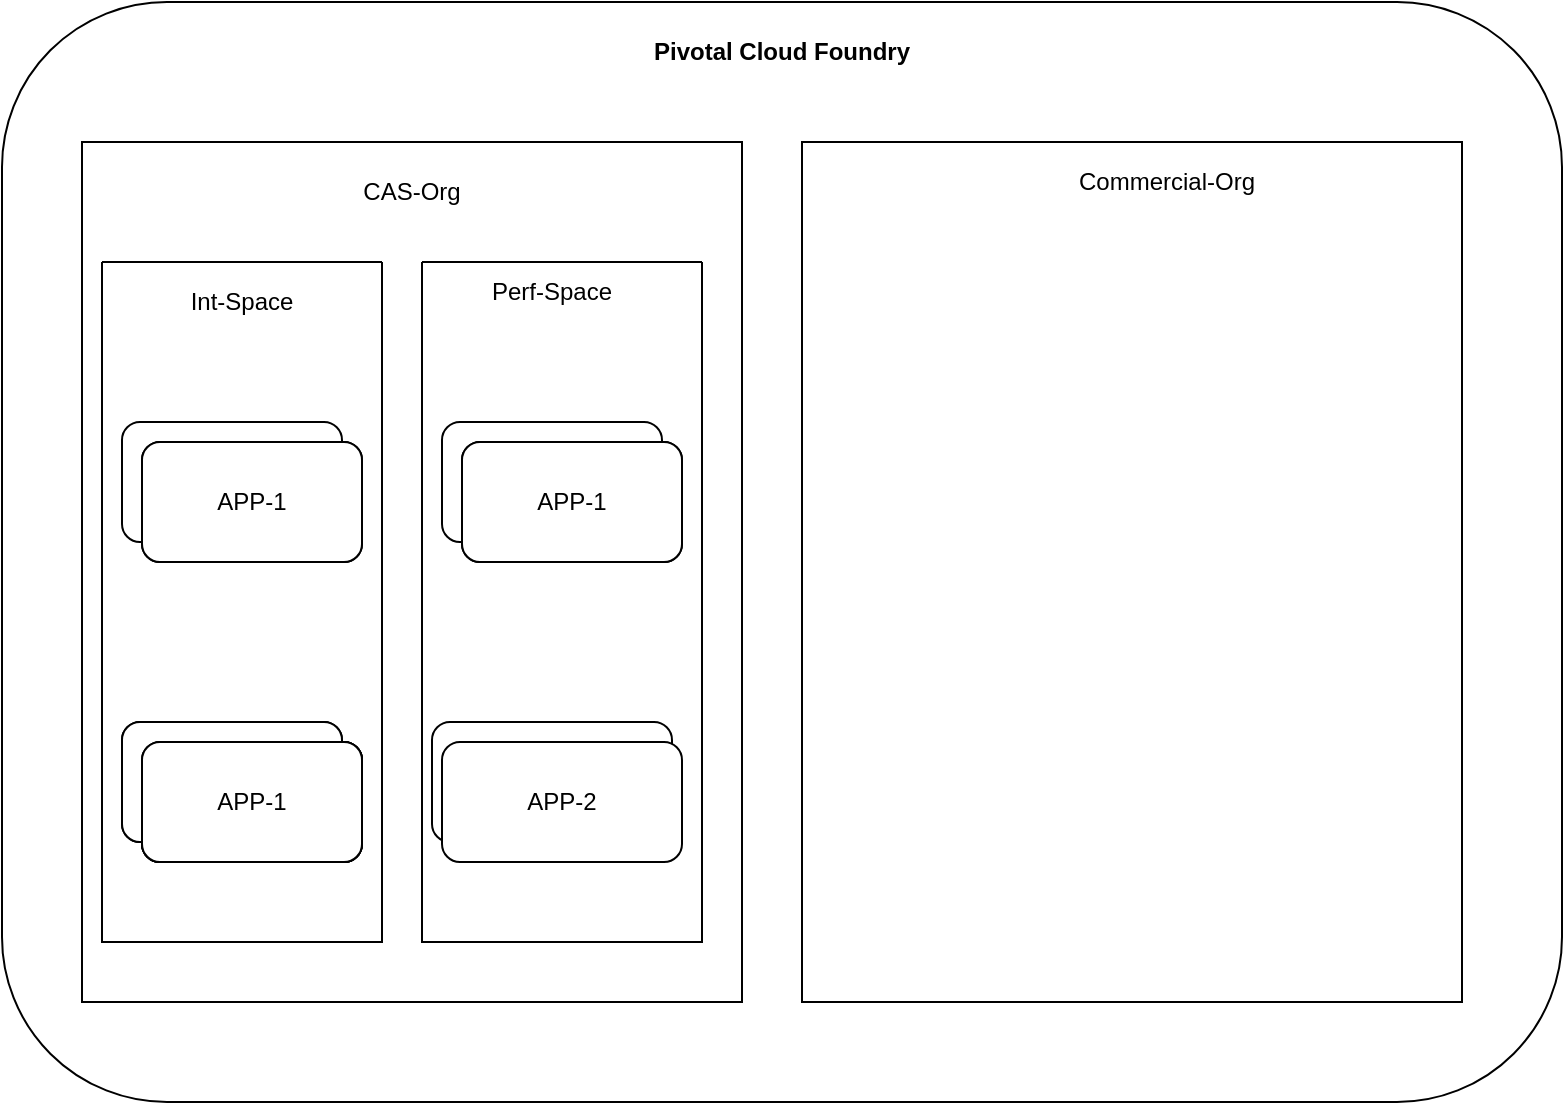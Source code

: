 <mxfile version="22.0.8" type="github">
  <diagram name="Page-1" id="c7558073-3199-34d8-9f00-42111426c3f3">
    <mxGraphModel dx="1508" dy="831" grid="1" gridSize="10" guides="1" tooltips="1" connect="1" arrows="1" fold="1" page="1" pageScale="1" pageWidth="826" pageHeight="1169" background="none" math="0" shadow="0">
      <root>
        <mxCell id="0" />
        <mxCell id="1" parent="0" />
        <mxCell id="iwQB78kQ03cVQPnhjvxc-98" value="" style="group" vertex="1" connectable="0" parent="1">
          <mxGeometry x="20" y="80" width="780" height="550" as="geometry" />
        </mxCell>
        <mxCell id="iwQB78kQ03cVQPnhjvxc-96" value="" style="rounded=1;whiteSpace=wrap;html=1;align=center;" vertex="1" parent="iwQB78kQ03cVQPnhjvxc-98">
          <mxGeometry width="780.0" height="550" as="geometry" />
        </mxCell>
        <mxCell id="iwQB78kQ03cVQPnhjvxc-97" value="&lt;b style=&quot;border-color: var(--border-color); background-color: initial;&quot;&gt;Pivotal Cloud Foundry&lt;/b&gt;" style="text;html=1;strokeColor=none;fillColor=none;align=center;verticalAlign=middle;whiteSpace=wrap;rounded=0;" vertex="1" parent="iwQB78kQ03cVQPnhjvxc-98">
          <mxGeometry x="303.971" y="10" width="172.059" height="30" as="geometry" />
        </mxCell>
        <mxCell id="iwQB78kQ03cVQPnhjvxc-107" value="" style="group" vertex="1" connectable="0" parent="iwQB78kQ03cVQPnhjvxc-98">
          <mxGeometry x="40" y="70" width="330" height="430" as="geometry" />
        </mxCell>
        <mxCell id="iwQB78kQ03cVQPnhjvxc-99" value="" style="rounded=0;whiteSpace=wrap;html=1;" vertex="1" parent="iwQB78kQ03cVQPnhjvxc-107">
          <mxGeometry width="330" height="430" as="geometry" />
        </mxCell>
        <mxCell id="iwQB78kQ03cVQPnhjvxc-105" value="CAS-Org" style="text;html=1;strokeColor=none;fillColor=none;align=center;verticalAlign=middle;whiteSpace=wrap;rounded=0;" vertex="1" parent="iwQB78kQ03cVQPnhjvxc-107">
          <mxGeometry x="135" y="10" width="60" height="30" as="geometry" />
        </mxCell>
        <mxCell id="iwQB78kQ03cVQPnhjvxc-129" value="" style="group;movable=0;resizable=0;rotatable=0;deletable=0;editable=0;locked=1;connectable=0;" vertex="1" connectable="0" parent="iwQB78kQ03cVQPnhjvxc-107">
          <mxGeometry x="20" y="290" width="120" height="70" as="geometry" />
        </mxCell>
        <mxCell id="iwQB78kQ03cVQPnhjvxc-127" value="APP-1" style="rounded=1;whiteSpace=wrap;html=1;" vertex="1" parent="iwQB78kQ03cVQPnhjvxc-129">
          <mxGeometry width="110" height="60" as="geometry" />
        </mxCell>
        <mxCell id="iwQB78kQ03cVQPnhjvxc-128" value="APP-2" style="rounded=1;whiteSpace=wrap;html=1;" vertex="1" parent="iwQB78kQ03cVQPnhjvxc-129">
          <mxGeometry x="10" y="10" width="110" height="60" as="geometry" />
        </mxCell>
        <mxCell id="iwQB78kQ03cVQPnhjvxc-170" value="APP-1" style="rounded=1;whiteSpace=wrap;html=1;" vertex="1" parent="iwQB78kQ03cVQPnhjvxc-129">
          <mxGeometry x="10" y="10" width="110" height="60" as="geometry" />
        </mxCell>
        <mxCell id="iwQB78kQ03cVQPnhjvxc-113" value="Int-Space" style="text;html=1;strokeColor=none;fillColor=none;align=center;verticalAlign=middle;whiteSpace=wrap;rounded=0;" vertex="1" parent="iwQB78kQ03cVQPnhjvxc-107">
          <mxGeometry x="40" y="60" width="80" height="40" as="geometry" />
        </mxCell>
        <mxCell id="iwQB78kQ03cVQPnhjvxc-131" value="" style="group;movable=1;resizable=1;rotatable=1;deletable=1;editable=1;locked=0;connectable=1;" vertex="1" connectable="0" parent="iwQB78kQ03cVQPnhjvxc-107">
          <mxGeometry x="10" y="60" width="140" height="340" as="geometry" />
        </mxCell>
        <mxCell id="iwQB78kQ03cVQPnhjvxc-112" value="" style="swimlane;startSize=0;container=0;" vertex="1" parent="iwQB78kQ03cVQPnhjvxc-131">
          <mxGeometry width="140" height="340" as="geometry">
            <mxRectangle x="10" y="60" width="50" height="40" as="alternateBounds" />
          </mxGeometry>
        </mxCell>
        <mxCell id="iwQB78kQ03cVQPnhjvxc-130" value="" style="group;movable=0;resizable=0;rotatable=0;deletable=0;editable=0;locked=1;connectable=0;" vertex="1" connectable="0" parent="iwQB78kQ03cVQPnhjvxc-131">
          <mxGeometry x="10" y="80" width="130" height="80" as="geometry" />
        </mxCell>
        <mxCell id="iwQB78kQ03cVQPnhjvxc-124" value="" style="group;movable=1;resizable=1;rotatable=1;deletable=1;editable=1;locked=0;connectable=1;" vertex="1" connectable="0" parent="iwQB78kQ03cVQPnhjvxc-130">
          <mxGeometry width="120" height="70" as="geometry" />
        </mxCell>
        <mxCell id="iwQB78kQ03cVQPnhjvxc-114" value="APP-1" style="rounded=1;whiteSpace=wrap;html=1;" vertex="1" parent="iwQB78kQ03cVQPnhjvxc-124">
          <mxGeometry width="110" height="60" as="geometry" />
        </mxCell>
        <mxCell id="iwQB78kQ03cVQPnhjvxc-122" value="APP-1" style="rounded=1;whiteSpace=wrap;html=1;" vertex="1" parent="iwQB78kQ03cVQPnhjvxc-124">
          <mxGeometry x="10" y="10" width="110" height="60" as="geometry" />
        </mxCell>
        <mxCell id="iwQB78kQ03cVQPnhjvxc-125" value="" style="group;movable=1;resizable=1;rotatable=1;deletable=1;editable=1;locked=0;connectable=1;" vertex="1" connectable="0" parent="iwQB78kQ03cVQPnhjvxc-130">
          <mxGeometry x="10" y="10" width="120" height="70" as="geometry" />
        </mxCell>
        <mxCell id="iwQB78kQ03cVQPnhjvxc-126" value="APP-1" style="rounded=1;whiteSpace=wrap;html=1;" vertex="1" parent="iwQB78kQ03cVQPnhjvxc-125">
          <mxGeometry width="110" height="60" as="geometry" />
        </mxCell>
        <mxCell id="iwQB78kQ03cVQPnhjvxc-132" value="" style="group;movable=1;resizable=1;rotatable=1;deletable=1;editable=1;locked=0;connectable=1;" vertex="1" connectable="0" parent="iwQB78kQ03cVQPnhjvxc-107">
          <mxGeometry x="170" y="60" width="140" height="340" as="geometry" />
        </mxCell>
        <mxCell id="iwQB78kQ03cVQPnhjvxc-133" value="" style="swimlane;startSize=0;container=0;" vertex="1" parent="iwQB78kQ03cVQPnhjvxc-132">
          <mxGeometry width="140" height="340" as="geometry">
            <mxRectangle x="10" y="60" width="50" height="40" as="alternateBounds" />
          </mxGeometry>
        </mxCell>
        <mxCell id="iwQB78kQ03cVQPnhjvxc-182" value="" style="rounded=1;whiteSpace=wrap;html=1;movable=0;resizable=0;rotatable=0;deletable=0;editable=0;locked=1;connectable=0;" vertex="1" parent="iwQB78kQ03cVQPnhjvxc-133">
          <mxGeometry x="5" y="230" width="120" height="60" as="geometry" />
        </mxCell>
        <mxCell id="iwQB78kQ03cVQPnhjvxc-134" value="" style="group;movable=0;resizable=0;rotatable=0;deletable=0;editable=0;locked=1;connectable=0;" vertex="1" connectable="0" parent="iwQB78kQ03cVQPnhjvxc-132">
          <mxGeometry x="10" y="80" width="130" height="80" as="geometry" />
        </mxCell>
        <mxCell id="iwQB78kQ03cVQPnhjvxc-135" value="" style="group;movable=1;resizable=1;rotatable=1;deletable=1;editable=1;locked=0;connectable=1;" vertex="1" connectable="0" parent="iwQB78kQ03cVQPnhjvxc-134">
          <mxGeometry width="120" height="70" as="geometry" />
        </mxCell>
        <mxCell id="iwQB78kQ03cVQPnhjvxc-136" value="APP-1" style="rounded=1;whiteSpace=wrap;html=1;" vertex="1" parent="iwQB78kQ03cVQPnhjvxc-135">
          <mxGeometry width="110" height="60" as="geometry" />
        </mxCell>
        <mxCell id="iwQB78kQ03cVQPnhjvxc-137" value="APP-1" style="rounded=1;whiteSpace=wrap;html=1;" vertex="1" parent="iwQB78kQ03cVQPnhjvxc-135">
          <mxGeometry x="10" y="10" width="110" height="60" as="geometry" />
        </mxCell>
        <mxCell id="iwQB78kQ03cVQPnhjvxc-138" value="" style="group;movable=1;resizable=1;rotatable=1;deletable=1;editable=1;locked=0;connectable=1;" vertex="1" connectable="0" parent="iwQB78kQ03cVQPnhjvxc-134">
          <mxGeometry x="10" y="10" width="120" height="70" as="geometry" />
        </mxCell>
        <mxCell id="iwQB78kQ03cVQPnhjvxc-139" value="APP-1" style="rounded=1;whiteSpace=wrap;html=1;" vertex="1" parent="iwQB78kQ03cVQPnhjvxc-138">
          <mxGeometry width="110" height="60" as="geometry" />
        </mxCell>
        <mxCell id="iwQB78kQ03cVQPnhjvxc-173" value="Perf-Space" style="text;html=1;strokeColor=none;fillColor=none;align=center;verticalAlign=middle;whiteSpace=wrap;rounded=0;" vertex="1" parent="iwQB78kQ03cVQPnhjvxc-107">
          <mxGeometry x="195" y="60" width="80" height="30" as="geometry" />
        </mxCell>
        <mxCell id="iwQB78kQ03cVQPnhjvxc-181" value="APP-2" style="rounded=1;whiteSpace=wrap;html=1;movable=0;resizable=0;rotatable=0;deletable=0;editable=0;locked=1;connectable=0;" vertex="1" parent="iwQB78kQ03cVQPnhjvxc-107">
          <mxGeometry x="180" y="300" width="120" height="60" as="geometry" />
        </mxCell>
        <mxCell id="iwQB78kQ03cVQPnhjvxc-108" value="" style="group" vertex="1" connectable="0" parent="iwQB78kQ03cVQPnhjvxc-98">
          <mxGeometry x="400" y="70" width="330" height="430" as="geometry" />
        </mxCell>
        <mxCell id="iwQB78kQ03cVQPnhjvxc-104" value="" style="rounded=0;whiteSpace=wrap;html=1;" vertex="1" parent="iwQB78kQ03cVQPnhjvxc-108">
          <mxGeometry width="330" height="430" as="geometry" />
        </mxCell>
        <mxCell id="iwQB78kQ03cVQPnhjvxc-106" value="Commercial-Org" style="text;html=1;strokeColor=none;fillColor=none;align=center;verticalAlign=middle;whiteSpace=wrap;rounded=0;" vertex="1" parent="iwQB78kQ03cVQPnhjvxc-108">
          <mxGeometry x="135" y="10" width="95" height="20" as="geometry" />
        </mxCell>
        <mxCell id="iwQB78kQ03cVQPnhjvxc-177" value="" style="group;movable=0;resizable=0;rotatable=0;deletable=0;editable=0;locked=1;connectable=0;" vertex="1" connectable="0" parent="1">
          <mxGeometry x="80" y="440" width="120" height="70" as="geometry" />
        </mxCell>
        <mxCell id="iwQB78kQ03cVQPnhjvxc-178" value="APP-1" style="rounded=1;whiteSpace=wrap;html=1;" vertex="1" parent="iwQB78kQ03cVQPnhjvxc-177">
          <mxGeometry width="110" height="60" as="geometry" />
        </mxCell>
        <mxCell id="iwQB78kQ03cVQPnhjvxc-179" value="APP-2" style="rounded=1;whiteSpace=wrap;html=1;" vertex="1" parent="iwQB78kQ03cVQPnhjvxc-177">
          <mxGeometry x="10" y="10" width="110" height="60" as="geometry" />
        </mxCell>
        <mxCell id="iwQB78kQ03cVQPnhjvxc-180" value="APP-1" style="rounded=1;whiteSpace=wrap;html=1;" vertex="1" parent="iwQB78kQ03cVQPnhjvxc-177">
          <mxGeometry x="10" y="10" width="110" height="60" as="geometry" />
        </mxCell>
      </root>
    </mxGraphModel>
  </diagram>
</mxfile>
